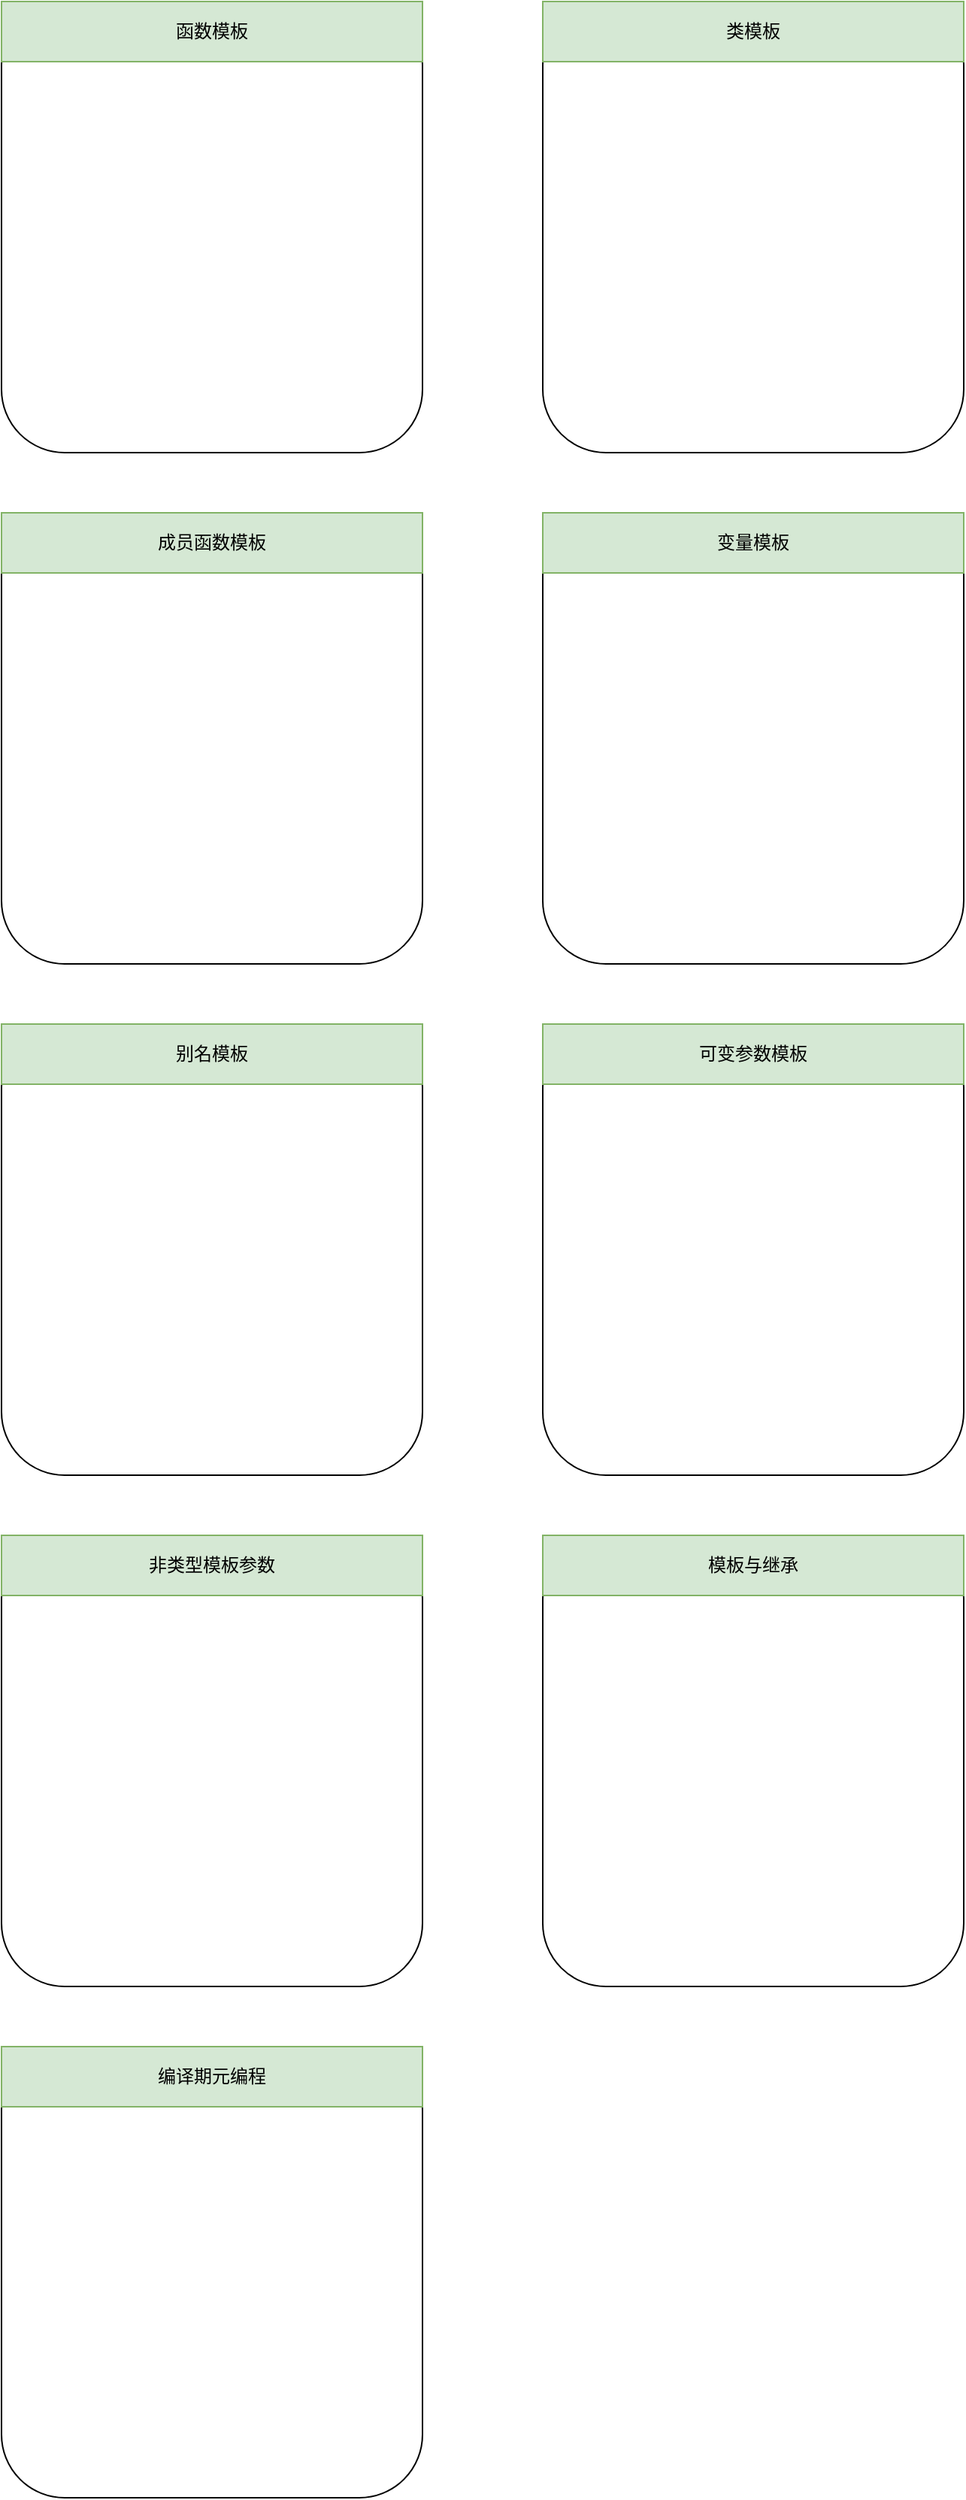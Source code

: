 <mxfile version="20.3.6" type="github">
  <diagram id="SaCp-EZlsrpQeVZZf6bi" name="Page-1">
    <mxGraphModel dx="1298" dy="734" grid="1" gridSize="10" guides="1" tooltips="1" connect="1" arrows="1" fold="1" page="1" pageScale="1" pageWidth="850" pageHeight="1100" math="0" shadow="0">
      <root>
        <mxCell id="0" />
        <mxCell id="1" parent="0" />
        <mxCell id="as-h8g3W3oBw8S-Jlq9h-1" value="" style="rounded=1;whiteSpace=wrap;html=1;" vertex="1" parent="1">
          <mxGeometry x="80" y="80" width="280" height="300" as="geometry" />
        </mxCell>
        <mxCell id="as-h8g3W3oBw8S-Jlq9h-2" value="函数模板" style="rounded=0;whiteSpace=wrap;html=1;fillColor=#d5e8d4;strokeColor=#82b366;" vertex="1" parent="1">
          <mxGeometry x="80" y="80" width="280" height="40" as="geometry" />
        </mxCell>
        <mxCell id="as-h8g3W3oBw8S-Jlq9h-3" value="" style="rounded=1;whiteSpace=wrap;html=1;" vertex="1" parent="1">
          <mxGeometry x="440" y="80" width="280" height="300" as="geometry" />
        </mxCell>
        <mxCell id="as-h8g3W3oBw8S-Jlq9h-4" value="类模板" style="rounded=0;whiteSpace=wrap;html=1;fillColor=#d5e8d4;strokeColor=#82b366;" vertex="1" parent="1">
          <mxGeometry x="440" y="80" width="280" height="40" as="geometry" />
        </mxCell>
        <mxCell id="as-h8g3W3oBw8S-Jlq9h-5" value="" style="rounded=1;whiteSpace=wrap;html=1;" vertex="1" parent="1">
          <mxGeometry x="80" y="420" width="280" height="300" as="geometry" />
        </mxCell>
        <mxCell id="as-h8g3W3oBw8S-Jlq9h-6" value="成员函数模板" style="rounded=0;whiteSpace=wrap;html=1;fillColor=#d5e8d4;strokeColor=#82b366;" vertex="1" parent="1">
          <mxGeometry x="80" y="420" width="280" height="40" as="geometry" />
        </mxCell>
        <mxCell id="as-h8g3W3oBw8S-Jlq9h-7" value="" style="rounded=1;whiteSpace=wrap;html=1;" vertex="1" parent="1">
          <mxGeometry x="440" y="420" width="280" height="300" as="geometry" />
        </mxCell>
        <mxCell id="as-h8g3W3oBw8S-Jlq9h-8" value="变量模板" style="rounded=0;whiteSpace=wrap;html=1;fillColor=#d5e8d4;strokeColor=#82b366;" vertex="1" parent="1">
          <mxGeometry x="440" y="420" width="280" height="40" as="geometry" />
        </mxCell>
        <mxCell id="as-h8g3W3oBw8S-Jlq9h-9" value="" style="rounded=1;whiteSpace=wrap;html=1;" vertex="1" parent="1">
          <mxGeometry x="80" y="760" width="280" height="300" as="geometry" />
        </mxCell>
        <mxCell id="as-h8g3W3oBw8S-Jlq9h-10" value="别名模板" style="rounded=0;whiteSpace=wrap;html=1;fillColor=#d5e8d4;strokeColor=#82b366;" vertex="1" parent="1">
          <mxGeometry x="80" y="760" width="280" height="40" as="geometry" />
        </mxCell>
        <mxCell id="as-h8g3W3oBw8S-Jlq9h-11" value="" style="rounded=1;whiteSpace=wrap;html=1;" vertex="1" parent="1">
          <mxGeometry x="440" y="760" width="280" height="300" as="geometry" />
        </mxCell>
        <mxCell id="as-h8g3W3oBw8S-Jlq9h-12" value="可变参数模板" style="rounded=0;whiteSpace=wrap;html=1;fillColor=#d5e8d4;strokeColor=#82b366;" vertex="1" parent="1">
          <mxGeometry x="440" y="760" width="280" height="40" as="geometry" />
        </mxCell>
        <mxCell id="as-h8g3W3oBw8S-Jlq9h-13" value="" style="rounded=1;whiteSpace=wrap;html=1;" vertex="1" parent="1">
          <mxGeometry x="80" y="1100" width="280" height="300" as="geometry" />
        </mxCell>
        <mxCell id="as-h8g3W3oBw8S-Jlq9h-14" value="非类型模板参数" style="rounded=0;whiteSpace=wrap;html=1;fillColor=#d5e8d4;strokeColor=#82b366;" vertex="1" parent="1">
          <mxGeometry x="80" y="1100" width="280" height="40" as="geometry" />
        </mxCell>
        <mxCell id="as-h8g3W3oBw8S-Jlq9h-15" value="" style="rounded=1;whiteSpace=wrap;html=1;" vertex="1" parent="1">
          <mxGeometry x="440" y="1100" width="280" height="300" as="geometry" />
        </mxCell>
        <mxCell id="as-h8g3W3oBw8S-Jlq9h-16" value="模板与继承" style="rounded=0;whiteSpace=wrap;html=1;fillColor=#d5e8d4;strokeColor=#82b366;" vertex="1" parent="1">
          <mxGeometry x="440" y="1100" width="280" height="40" as="geometry" />
        </mxCell>
        <mxCell id="as-h8g3W3oBw8S-Jlq9h-17" value="" style="rounded=1;whiteSpace=wrap;html=1;" vertex="1" parent="1">
          <mxGeometry x="80" y="1440" width="280" height="300" as="geometry" />
        </mxCell>
        <mxCell id="as-h8g3W3oBw8S-Jlq9h-18" value="编译期元编程" style="rounded=0;whiteSpace=wrap;html=1;fillColor=#d5e8d4;strokeColor=#82b366;" vertex="1" parent="1">
          <mxGeometry x="80" y="1440" width="280" height="40" as="geometry" />
        </mxCell>
      </root>
    </mxGraphModel>
  </diagram>
</mxfile>
